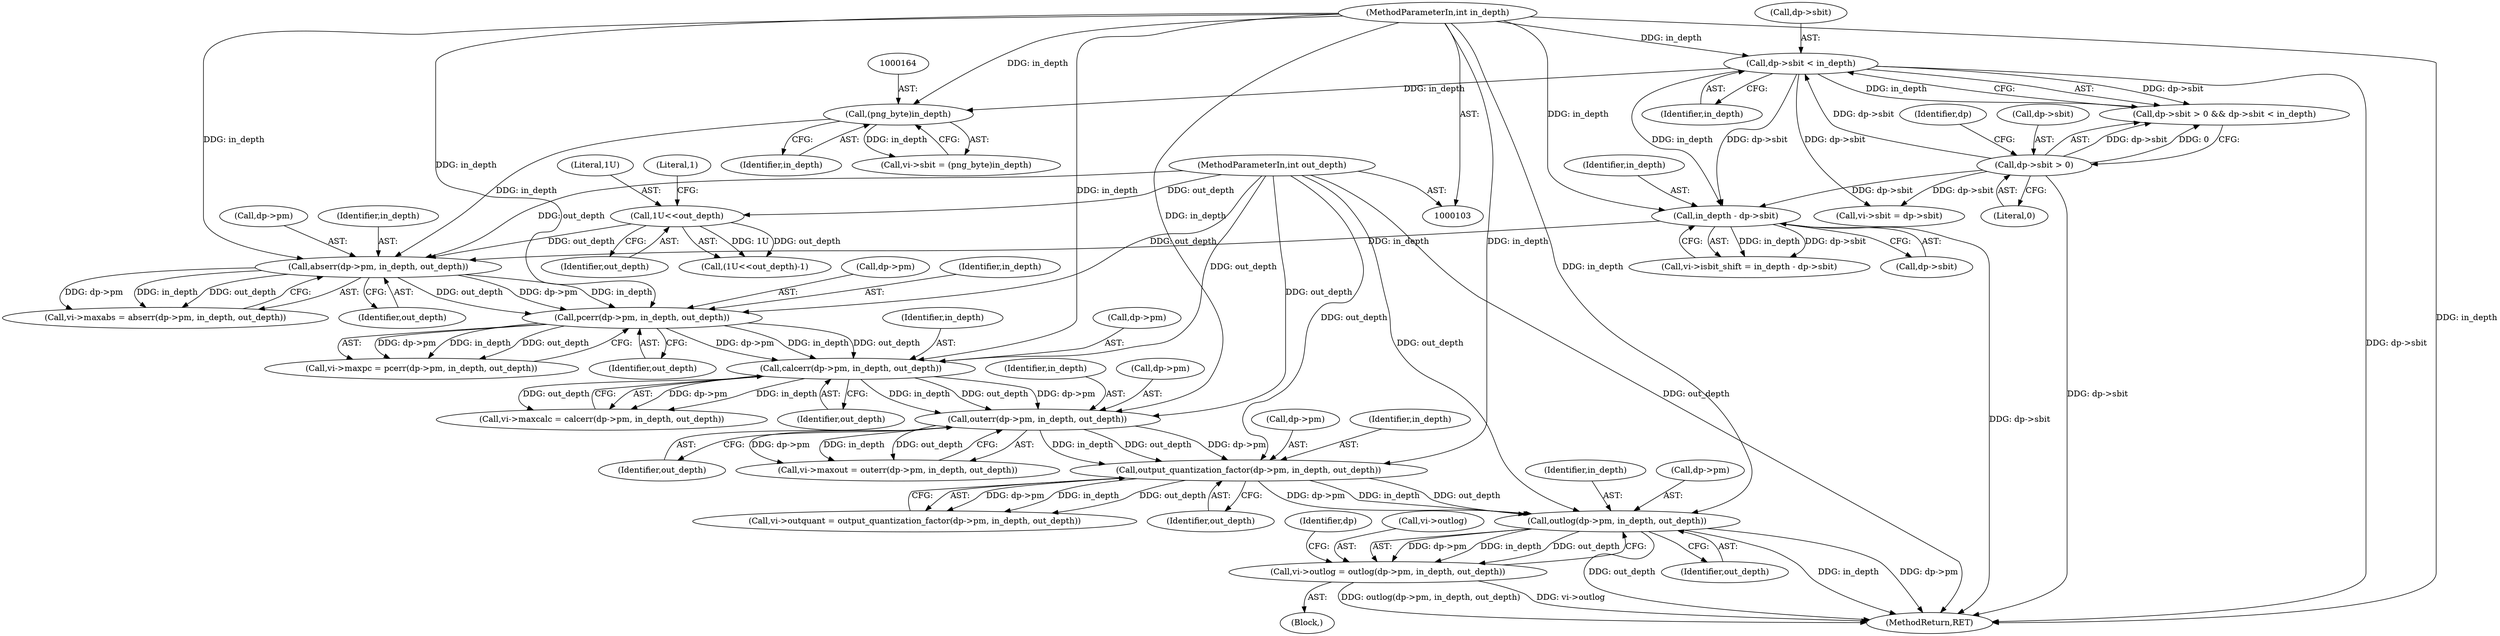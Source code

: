 digraph "0_Android_9d4853418ab2f754c2b63e091c29c5529b8b86ca_92@pointer" {
"1000296" [label="(Call,outlog(dp->pm, in_depth, out_depth))"];
"1000273" [label="(Call,output_quantization_factor(dp->pm, in_depth, out_depth))"];
"1000263" [label="(Call,outerr(dp->pm, in_depth, out_depth))"];
"1000253" [label="(Call,calcerr(dp->pm, in_depth, out_depth))"];
"1000243" [label="(Call,pcerr(dp->pm, in_depth, out_depth))"];
"1000233" [label="(Call,abserr(dp->pm, in_depth, out_depth))"];
"1000152" [label="(Call,in_depth - dp->sbit)"];
"1000135" [label="(Call,dp->sbit < in_depth)"];
"1000130" [label="(Call,dp->sbit > 0)"];
"1000107" [label="(MethodParameterIn,int in_depth)"];
"1000163" [label="(Call,(png_byte)in_depth)"];
"1000114" [label="(Call,1U<<out_depth)"];
"1000108" [label="(MethodParameterIn,int out_depth)"];
"1000292" [label="(Call,vi->outlog = outlog(dp->pm, in_depth, out_depth))"];
"1000154" [label="(Call,dp->sbit)"];
"1000268" [label="(Identifier,out_depth)"];
"1000135" [label="(Call,dp->sbit < in_depth)"];
"1000269" [label="(Call,vi->outquant = output_quantization_factor(dp->pm, in_depth, out_depth))"];
"1000148" [label="(Call,vi->isbit_shift = in_depth - dp->sbit)"];
"1000254" [label="(Call,dp->pm)"];
"1000274" [label="(Call,dp->pm)"];
"1000234" [label="(Call,dp->pm)"];
"1000117" [label="(Literal,1)"];
"1000229" [label="(Call,vi->maxabs = abserr(dp->pm, in_depth, out_depth))"];
"1000249" [label="(Call,vi->maxcalc = calcerr(dp->pm, in_depth, out_depth))"];
"1000278" [label="(Identifier,out_depth)"];
"1000253" [label="(Call,calcerr(dp->pm, in_depth, out_depth))"];
"1000163" [label="(Call,(png_byte)in_depth)"];
"1000109" [label="(Block,)"];
"1000296" [label="(Call,outlog(dp->pm, in_depth, out_depth))"];
"1000293" [label="(Call,vi->outlog)"];
"1000301" [label="(Identifier,out_depth)"];
"1000139" [label="(Identifier,in_depth)"];
"1000113" [label="(Call,(1U<<out_depth)-1)"];
"1000108" [label="(MethodParameterIn,int out_depth)"];
"1000233" [label="(Call,abserr(dp->pm, in_depth, out_depth))"];
"1000237" [label="(Identifier,in_depth)"];
"1000277" [label="(Identifier,in_depth)"];
"1000152" [label="(Call,in_depth - dp->sbit)"];
"1000159" [label="(Call,vi->sbit = (png_byte)in_depth)"];
"1000239" [label="(Call,vi->maxpc = pcerr(dp->pm, in_depth, out_depth))"];
"1000259" [label="(Call,vi->maxout = outerr(dp->pm, in_depth, out_depth))"];
"1000257" [label="(Identifier,in_depth)"];
"1000308" [label="(Identifier,dp)"];
"1000267" [label="(Identifier,in_depth)"];
"1000244" [label="(Call,dp->pm)"];
"1000243" [label="(Call,pcerr(dp->pm, in_depth, out_depth))"];
"1000131" [label="(Call,dp->sbit)"];
"1000153" [label="(Identifier,in_depth)"];
"1000107" [label="(MethodParameterIn,int in_depth)"];
"1000248" [label="(Identifier,out_depth)"];
"1000116" [label="(Identifier,out_depth)"];
"1000264" [label="(Call,dp->pm)"];
"1000137" [label="(Identifier,dp)"];
"1000258" [label="(Identifier,out_depth)"];
"1000238" [label="(Identifier,out_depth)"];
"1000292" [label="(Call,vi->outlog = outlog(dp->pm, in_depth, out_depth))"];
"1000165" [label="(Identifier,in_depth)"];
"1000115" [label="(Literal,1U)"];
"1000141" [label="(Call,vi->sbit = dp->sbit)"];
"1000114" [label="(Call,1U<<out_depth)"];
"1000273" [label="(Call,output_quantization_factor(dp->pm, in_depth, out_depth))"];
"1000247" [label="(Identifier,in_depth)"];
"1000263" [label="(Call,outerr(dp->pm, in_depth, out_depth))"];
"1000130" [label="(Call,dp->sbit > 0)"];
"1000297" [label="(Call,dp->pm)"];
"1000129" [label="(Call,dp->sbit > 0 && dp->sbit < in_depth)"];
"1000136" [label="(Call,dp->sbit)"];
"1000134" [label="(Literal,0)"];
"1000502" [label="(MethodReturn,RET)"];
"1000300" [label="(Identifier,in_depth)"];
"1000296" -> "1000292"  [label="AST: "];
"1000296" -> "1000301"  [label="CFG: "];
"1000297" -> "1000296"  [label="AST: "];
"1000300" -> "1000296"  [label="AST: "];
"1000301" -> "1000296"  [label="AST: "];
"1000292" -> "1000296"  [label="CFG: "];
"1000296" -> "1000502"  [label="DDG: out_depth"];
"1000296" -> "1000502"  [label="DDG: in_depth"];
"1000296" -> "1000502"  [label="DDG: dp->pm"];
"1000296" -> "1000292"  [label="DDG: dp->pm"];
"1000296" -> "1000292"  [label="DDG: in_depth"];
"1000296" -> "1000292"  [label="DDG: out_depth"];
"1000273" -> "1000296"  [label="DDG: dp->pm"];
"1000273" -> "1000296"  [label="DDG: in_depth"];
"1000273" -> "1000296"  [label="DDG: out_depth"];
"1000107" -> "1000296"  [label="DDG: in_depth"];
"1000108" -> "1000296"  [label="DDG: out_depth"];
"1000273" -> "1000269"  [label="AST: "];
"1000273" -> "1000278"  [label="CFG: "];
"1000274" -> "1000273"  [label="AST: "];
"1000277" -> "1000273"  [label="AST: "];
"1000278" -> "1000273"  [label="AST: "];
"1000269" -> "1000273"  [label="CFG: "];
"1000273" -> "1000269"  [label="DDG: dp->pm"];
"1000273" -> "1000269"  [label="DDG: in_depth"];
"1000273" -> "1000269"  [label="DDG: out_depth"];
"1000263" -> "1000273"  [label="DDG: dp->pm"];
"1000263" -> "1000273"  [label="DDG: in_depth"];
"1000263" -> "1000273"  [label="DDG: out_depth"];
"1000107" -> "1000273"  [label="DDG: in_depth"];
"1000108" -> "1000273"  [label="DDG: out_depth"];
"1000263" -> "1000259"  [label="AST: "];
"1000263" -> "1000268"  [label="CFG: "];
"1000264" -> "1000263"  [label="AST: "];
"1000267" -> "1000263"  [label="AST: "];
"1000268" -> "1000263"  [label="AST: "];
"1000259" -> "1000263"  [label="CFG: "];
"1000263" -> "1000259"  [label="DDG: dp->pm"];
"1000263" -> "1000259"  [label="DDG: in_depth"];
"1000263" -> "1000259"  [label="DDG: out_depth"];
"1000253" -> "1000263"  [label="DDG: dp->pm"];
"1000253" -> "1000263"  [label="DDG: in_depth"];
"1000253" -> "1000263"  [label="DDG: out_depth"];
"1000107" -> "1000263"  [label="DDG: in_depth"];
"1000108" -> "1000263"  [label="DDG: out_depth"];
"1000253" -> "1000249"  [label="AST: "];
"1000253" -> "1000258"  [label="CFG: "];
"1000254" -> "1000253"  [label="AST: "];
"1000257" -> "1000253"  [label="AST: "];
"1000258" -> "1000253"  [label="AST: "];
"1000249" -> "1000253"  [label="CFG: "];
"1000253" -> "1000249"  [label="DDG: dp->pm"];
"1000253" -> "1000249"  [label="DDG: in_depth"];
"1000253" -> "1000249"  [label="DDG: out_depth"];
"1000243" -> "1000253"  [label="DDG: dp->pm"];
"1000243" -> "1000253"  [label="DDG: in_depth"];
"1000243" -> "1000253"  [label="DDG: out_depth"];
"1000107" -> "1000253"  [label="DDG: in_depth"];
"1000108" -> "1000253"  [label="DDG: out_depth"];
"1000243" -> "1000239"  [label="AST: "];
"1000243" -> "1000248"  [label="CFG: "];
"1000244" -> "1000243"  [label="AST: "];
"1000247" -> "1000243"  [label="AST: "];
"1000248" -> "1000243"  [label="AST: "];
"1000239" -> "1000243"  [label="CFG: "];
"1000243" -> "1000239"  [label="DDG: dp->pm"];
"1000243" -> "1000239"  [label="DDG: in_depth"];
"1000243" -> "1000239"  [label="DDG: out_depth"];
"1000233" -> "1000243"  [label="DDG: dp->pm"];
"1000233" -> "1000243"  [label="DDG: in_depth"];
"1000233" -> "1000243"  [label="DDG: out_depth"];
"1000107" -> "1000243"  [label="DDG: in_depth"];
"1000108" -> "1000243"  [label="DDG: out_depth"];
"1000233" -> "1000229"  [label="AST: "];
"1000233" -> "1000238"  [label="CFG: "];
"1000234" -> "1000233"  [label="AST: "];
"1000237" -> "1000233"  [label="AST: "];
"1000238" -> "1000233"  [label="AST: "];
"1000229" -> "1000233"  [label="CFG: "];
"1000233" -> "1000229"  [label="DDG: dp->pm"];
"1000233" -> "1000229"  [label="DDG: in_depth"];
"1000233" -> "1000229"  [label="DDG: out_depth"];
"1000152" -> "1000233"  [label="DDG: in_depth"];
"1000163" -> "1000233"  [label="DDG: in_depth"];
"1000107" -> "1000233"  [label="DDG: in_depth"];
"1000114" -> "1000233"  [label="DDG: out_depth"];
"1000108" -> "1000233"  [label="DDG: out_depth"];
"1000152" -> "1000148"  [label="AST: "];
"1000152" -> "1000154"  [label="CFG: "];
"1000153" -> "1000152"  [label="AST: "];
"1000154" -> "1000152"  [label="AST: "];
"1000148" -> "1000152"  [label="CFG: "];
"1000152" -> "1000502"  [label="DDG: dp->sbit"];
"1000152" -> "1000148"  [label="DDG: in_depth"];
"1000152" -> "1000148"  [label="DDG: dp->sbit"];
"1000135" -> "1000152"  [label="DDG: in_depth"];
"1000135" -> "1000152"  [label="DDG: dp->sbit"];
"1000107" -> "1000152"  [label="DDG: in_depth"];
"1000130" -> "1000152"  [label="DDG: dp->sbit"];
"1000135" -> "1000129"  [label="AST: "];
"1000135" -> "1000139"  [label="CFG: "];
"1000136" -> "1000135"  [label="AST: "];
"1000139" -> "1000135"  [label="AST: "];
"1000129" -> "1000135"  [label="CFG: "];
"1000135" -> "1000502"  [label="DDG: dp->sbit"];
"1000135" -> "1000129"  [label="DDG: dp->sbit"];
"1000135" -> "1000129"  [label="DDG: in_depth"];
"1000130" -> "1000135"  [label="DDG: dp->sbit"];
"1000107" -> "1000135"  [label="DDG: in_depth"];
"1000135" -> "1000141"  [label="DDG: dp->sbit"];
"1000135" -> "1000163"  [label="DDG: in_depth"];
"1000130" -> "1000129"  [label="AST: "];
"1000130" -> "1000134"  [label="CFG: "];
"1000131" -> "1000130"  [label="AST: "];
"1000134" -> "1000130"  [label="AST: "];
"1000137" -> "1000130"  [label="CFG: "];
"1000129" -> "1000130"  [label="CFG: "];
"1000130" -> "1000502"  [label="DDG: dp->sbit"];
"1000130" -> "1000129"  [label="DDG: dp->sbit"];
"1000130" -> "1000129"  [label="DDG: 0"];
"1000130" -> "1000141"  [label="DDG: dp->sbit"];
"1000107" -> "1000103"  [label="AST: "];
"1000107" -> "1000502"  [label="DDG: in_depth"];
"1000107" -> "1000163"  [label="DDG: in_depth"];
"1000163" -> "1000159"  [label="AST: "];
"1000163" -> "1000165"  [label="CFG: "];
"1000164" -> "1000163"  [label="AST: "];
"1000165" -> "1000163"  [label="AST: "];
"1000159" -> "1000163"  [label="CFG: "];
"1000163" -> "1000159"  [label="DDG: in_depth"];
"1000114" -> "1000113"  [label="AST: "];
"1000114" -> "1000116"  [label="CFG: "];
"1000115" -> "1000114"  [label="AST: "];
"1000116" -> "1000114"  [label="AST: "];
"1000117" -> "1000114"  [label="CFG: "];
"1000114" -> "1000113"  [label="DDG: 1U"];
"1000114" -> "1000113"  [label="DDG: out_depth"];
"1000108" -> "1000114"  [label="DDG: out_depth"];
"1000108" -> "1000103"  [label="AST: "];
"1000108" -> "1000502"  [label="DDG: out_depth"];
"1000292" -> "1000109"  [label="AST: "];
"1000293" -> "1000292"  [label="AST: "];
"1000308" -> "1000292"  [label="CFG: "];
"1000292" -> "1000502"  [label="DDG: vi->outlog"];
"1000292" -> "1000502"  [label="DDG: outlog(dp->pm, in_depth, out_depth)"];
}
